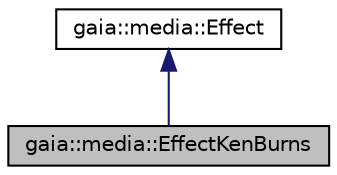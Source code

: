digraph G
{
  edge [fontname="Helvetica",fontsize="10",labelfontname="Helvetica",labelfontsize="10"];
  node [fontname="Helvetica",fontsize="10",shape=record];
  Node1 [label="gaia::media::EffectKenBurns",height=0.2,width=0.4,color="black", fillcolor="grey75", style="filled" fontcolor="black"];
  Node2 -> Node1 [dir=back,color="midnightblue",fontsize="10",style="solid",fontname="Helvetica"];
  Node2 [label="gaia::media::Effect",height=0.2,width=0.4,color="black", fillcolor="white", style="filled",URL="$df/d26/classgaia_1_1media_1_1_effect.html",tooltip="This is the super class for all effects."];
}
